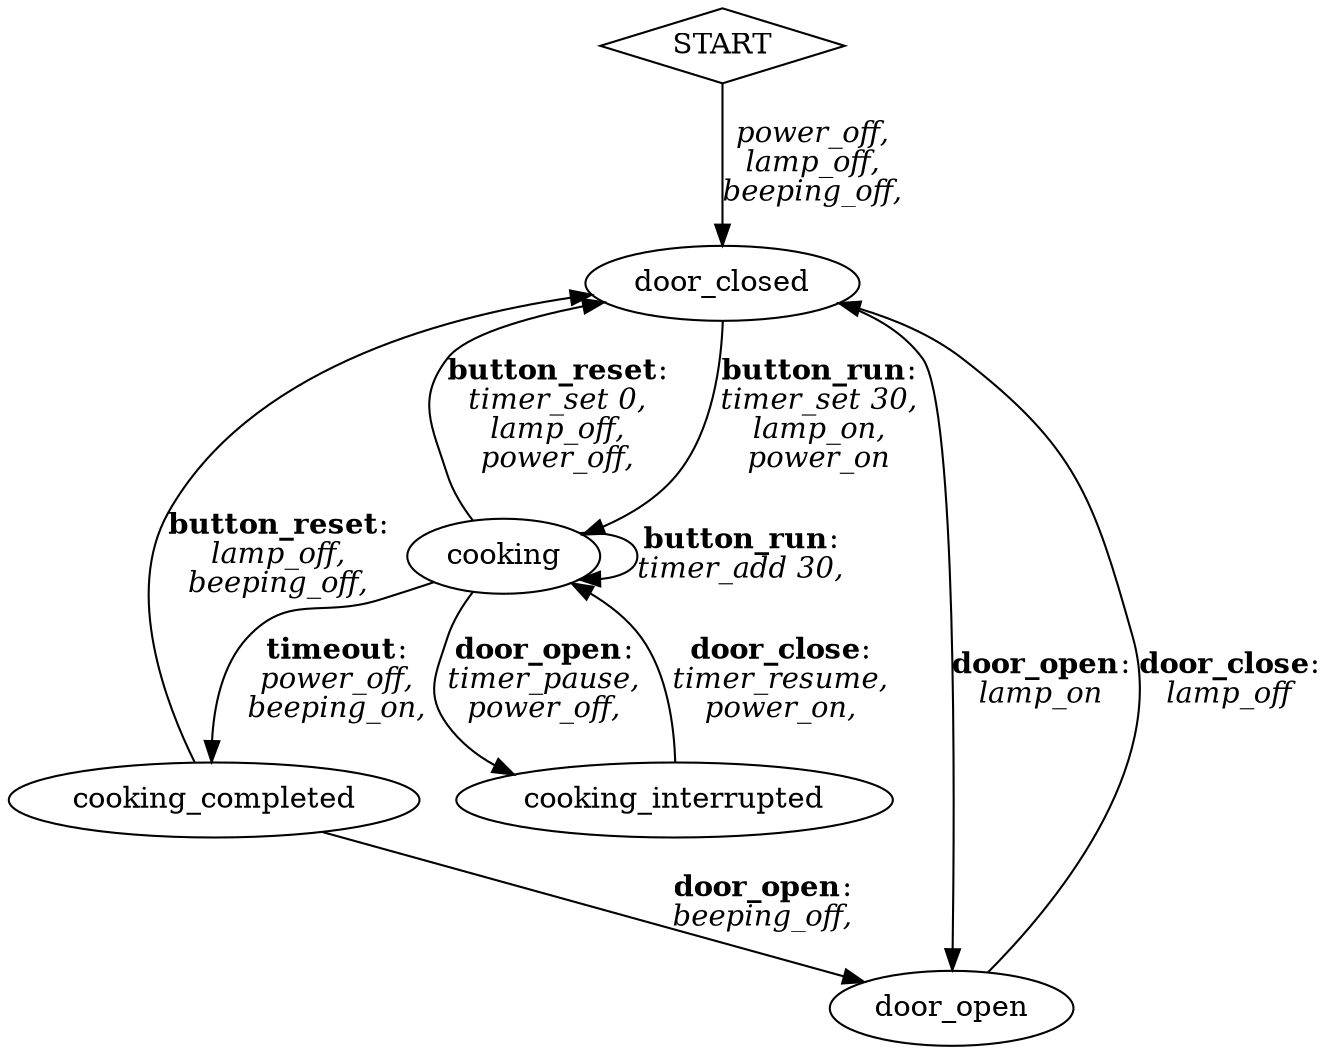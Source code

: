 // microwave_fsm
digraph microwave_fsm {
	//nodesep=1 pad=0.5 ranksep=0
	START [shape=diamond]
	cooking
	cooking_completed
	door_open
	cooking_interrupted
	door_closed
	door_closed -> door_open [label=<<b>door_open</b>:<br/><i>lamp_on<br/></i>>]
	door_closed -> cooking [label=<<b>button_run</b>:<br/><i>timer_set 30,<br/>lamp_on,<br/>power_on<br/></i>>]
	door_open -> door_closed [label=<<b>door_close</b>:<br/><i>lamp_off<br/></i>>]
	cooking -> door_closed [label=<<b>button_reset</b>:<br/><i>timer_set 0,<br/>lamp_off,<br/>power_off,<br/></i>>]
	cooking -> cooking [label=<<b>button_run</b>:<br/><i>timer_add 30,<br/></i>>]
	cooking -> cooking_interrupted [label=<<b>door_open</b>:<br/><i>timer_pause,<br/>power_off,<br/></i>>]
	cooking -> cooking_completed [label=<<b>timeout</b>:<br/><i>power_off,<br/>beeping_on,<br/></i>>]
	cooking_interrupted -> cooking [label=<<b>door_close</b>:<br/><i>timer_resume,<br/>power_on,<br/></i>>]
	cooking_completed -> door_open [label=<<b>door_open</b>:<br/><i>beeping_off,<br/></i>>]
	cooking_completed -> door_closed [label=<<b>button_reset</b>:<br/><i>lamp_off,<br/>beeping_off,<br/></i>>]
	START -> door_closed [label=<<i>power_off,<br/>lamp_off,<br/>beeping_off,<br/></i>>]
}
